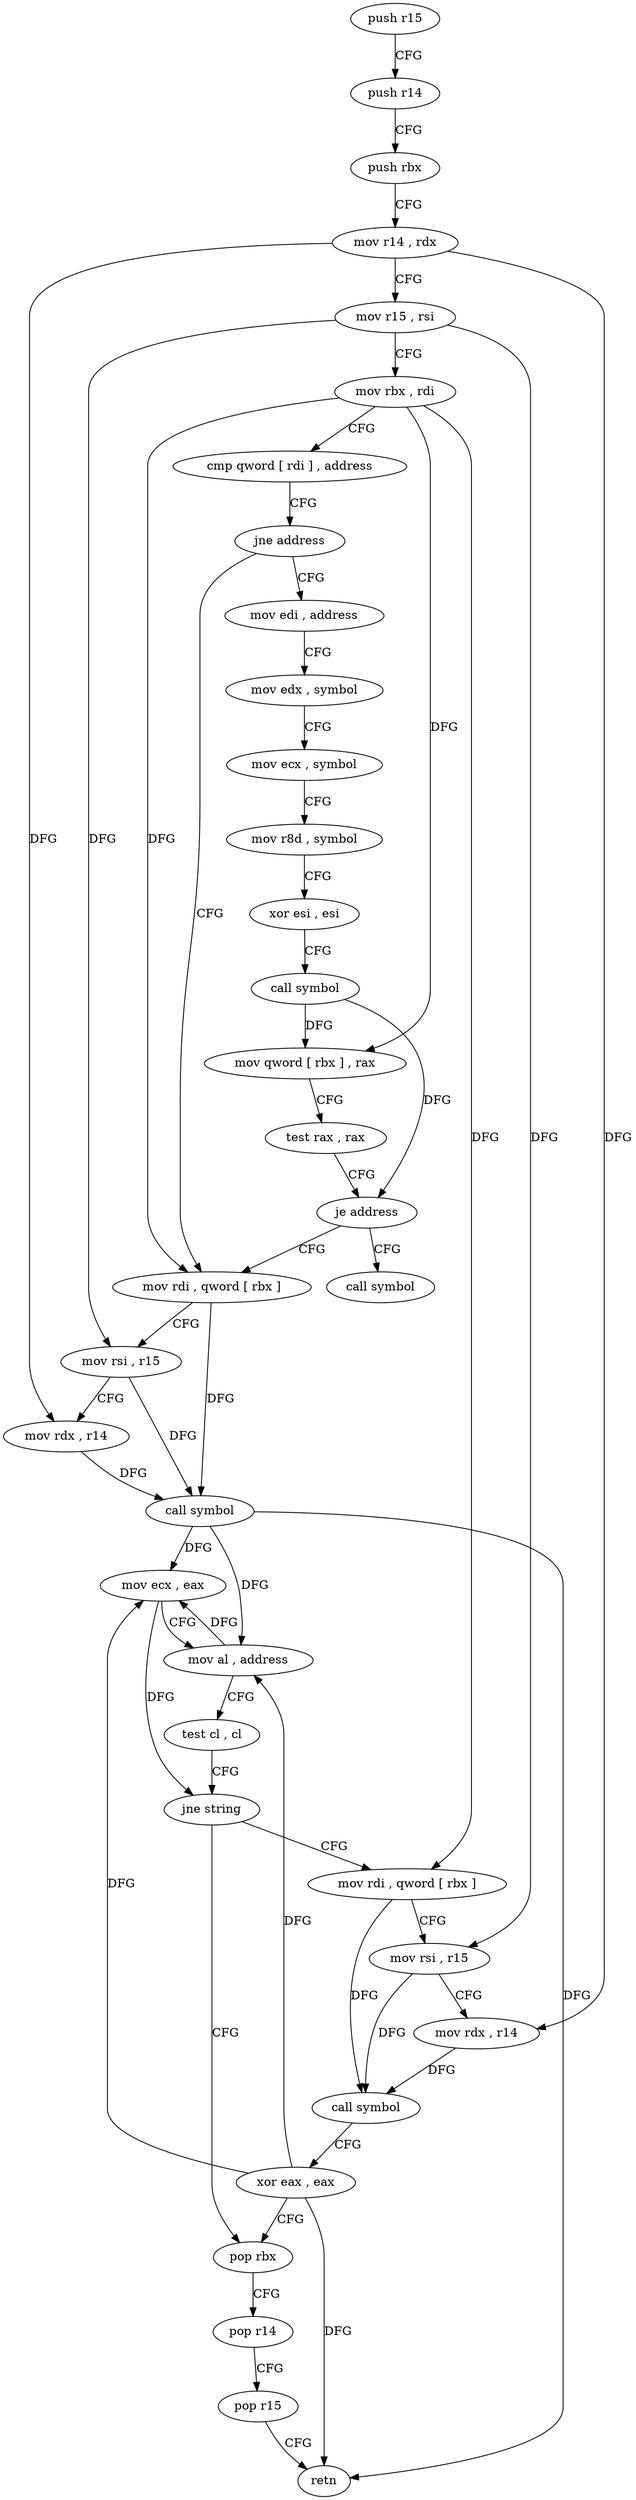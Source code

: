digraph "func" {
"4236032" [label = "push r15" ]
"4236034" [label = "push r14" ]
"4236036" [label = "push rbx" ]
"4236037" [label = "mov r14 , rdx" ]
"4236040" [label = "mov r15 , rsi" ]
"4236043" [label = "mov rbx , rdi" ]
"4236046" [label = "cmp qword [ rdi ] , address" ]
"4236050" [label = "jne address" ]
"4236088" [label = "mov rdi , qword [ rbx ]" ]
"4236052" [label = "mov edi , address" ]
"4236091" [label = "mov rsi , r15" ]
"4236094" [label = "mov rdx , r14" ]
"4236097" [label = "call symbol" ]
"4236102" [label = "mov ecx , eax" ]
"4236104" [label = "mov al , address" ]
"4236106" [label = "test cl , cl" ]
"4236108" [label = "jne string" ]
"4236126" [label = "pop rbx" ]
"4236110" [label = "mov rdi , qword [ rbx ]" ]
"4236057" [label = "mov edx , symbol" ]
"4236062" [label = "mov ecx , symbol" ]
"4236067" [label = "mov r8d , symbol" ]
"4236073" [label = "xor esi , esi" ]
"4236075" [label = "call symbol" ]
"4236080" [label = "mov qword [ rbx ] , rax" ]
"4236083" [label = "test rax , rax" ]
"4236086" [label = "je address" ]
"4236132" [label = "call symbol" ]
"4236127" [label = "pop r14" ]
"4236129" [label = "pop r15" ]
"4236131" [label = "retn" ]
"4236113" [label = "mov rsi , r15" ]
"4236116" [label = "mov rdx , r14" ]
"4236119" [label = "call symbol" ]
"4236124" [label = "xor eax , eax" ]
"4236032" -> "4236034" [ label = "CFG" ]
"4236034" -> "4236036" [ label = "CFG" ]
"4236036" -> "4236037" [ label = "CFG" ]
"4236037" -> "4236040" [ label = "CFG" ]
"4236037" -> "4236094" [ label = "DFG" ]
"4236037" -> "4236116" [ label = "DFG" ]
"4236040" -> "4236043" [ label = "CFG" ]
"4236040" -> "4236091" [ label = "DFG" ]
"4236040" -> "4236113" [ label = "DFG" ]
"4236043" -> "4236046" [ label = "CFG" ]
"4236043" -> "4236088" [ label = "DFG" ]
"4236043" -> "4236080" [ label = "DFG" ]
"4236043" -> "4236110" [ label = "DFG" ]
"4236046" -> "4236050" [ label = "CFG" ]
"4236050" -> "4236088" [ label = "CFG" ]
"4236050" -> "4236052" [ label = "CFG" ]
"4236088" -> "4236091" [ label = "CFG" ]
"4236088" -> "4236097" [ label = "DFG" ]
"4236052" -> "4236057" [ label = "CFG" ]
"4236091" -> "4236094" [ label = "CFG" ]
"4236091" -> "4236097" [ label = "DFG" ]
"4236094" -> "4236097" [ label = "DFG" ]
"4236097" -> "4236102" [ label = "DFG" ]
"4236097" -> "4236104" [ label = "DFG" ]
"4236097" -> "4236131" [ label = "DFG" ]
"4236102" -> "4236104" [ label = "CFG" ]
"4236102" -> "4236108" [ label = "DFG" ]
"4236104" -> "4236106" [ label = "CFG" ]
"4236104" -> "4236102" [ label = "DFG" ]
"4236106" -> "4236108" [ label = "CFG" ]
"4236108" -> "4236126" [ label = "CFG" ]
"4236108" -> "4236110" [ label = "CFG" ]
"4236126" -> "4236127" [ label = "CFG" ]
"4236110" -> "4236113" [ label = "CFG" ]
"4236110" -> "4236119" [ label = "DFG" ]
"4236057" -> "4236062" [ label = "CFG" ]
"4236062" -> "4236067" [ label = "CFG" ]
"4236067" -> "4236073" [ label = "CFG" ]
"4236073" -> "4236075" [ label = "CFG" ]
"4236075" -> "4236080" [ label = "DFG" ]
"4236075" -> "4236086" [ label = "DFG" ]
"4236080" -> "4236083" [ label = "CFG" ]
"4236083" -> "4236086" [ label = "CFG" ]
"4236086" -> "4236132" [ label = "CFG" ]
"4236086" -> "4236088" [ label = "CFG" ]
"4236127" -> "4236129" [ label = "CFG" ]
"4236129" -> "4236131" [ label = "CFG" ]
"4236113" -> "4236116" [ label = "CFG" ]
"4236113" -> "4236119" [ label = "DFG" ]
"4236116" -> "4236119" [ label = "DFG" ]
"4236119" -> "4236124" [ label = "CFG" ]
"4236124" -> "4236126" [ label = "CFG" ]
"4236124" -> "4236102" [ label = "DFG" ]
"4236124" -> "4236104" [ label = "DFG" ]
"4236124" -> "4236131" [ label = "DFG" ]
}
